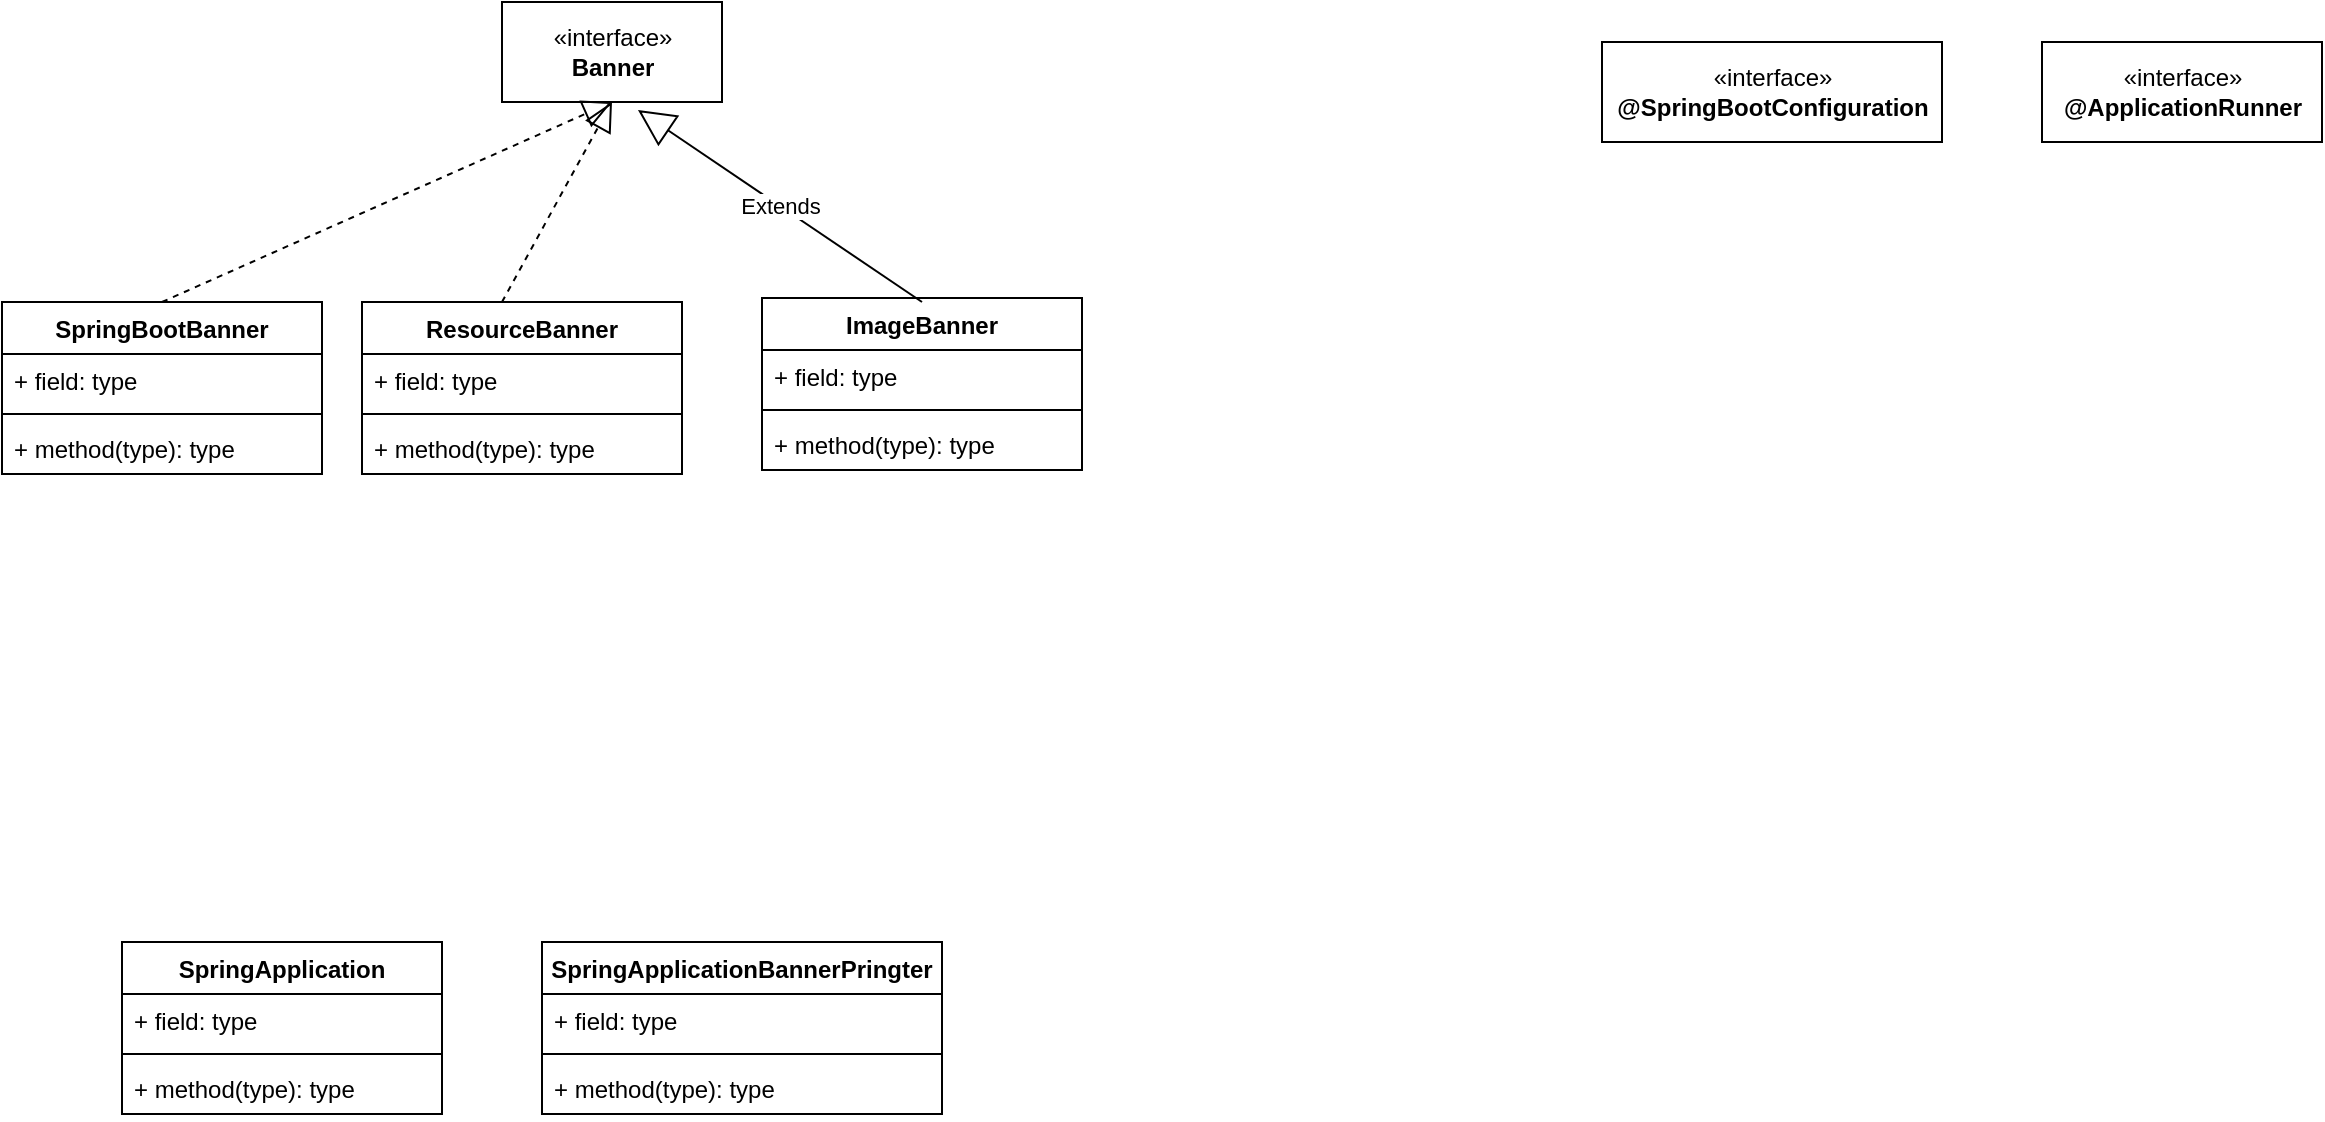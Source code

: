 <mxfile version="13.9.8" type="device" pages="5"><diagram id="azHhzKjyxvLsKqkavXvV" name="spring-boot"><mxGraphModel dx="565" dy="282" grid="1" gridSize="10" guides="1" tooltips="1" connect="1" arrows="1" fold="1" page="1" pageScale="1" pageWidth="6400" pageHeight="6400" math="0" shadow="0"><root><mxCell id="1a4cPqI2Y-rn-O1h8l9q-0"/><mxCell id="1a4cPqI2Y-rn-O1h8l9q-1" parent="1a4cPqI2Y-rn-O1h8l9q-0"/><mxCell id="LUAHii1eI_nwcsTyfHsr-0" value="«interface»&lt;br&gt;&lt;b&gt;Banner&lt;/b&gt;" style="html=1;" parent="1a4cPqI2Y-rn-O1h8l9q-1" vertex="1"><mxGeometry x="450" y="100" width="110" height="50" as="geometry"/></mxCell><mxCell id="LUAHii1eI_nwcsTyfHsr-1" value="SpringBootBanner" style="swimlane;fontStyle=1;align=center;verticalAlign=top;childLayout=stackLayout;horizontal=1;startSize=26;horizontalStack=0;resizeParent=1;resizeParentMax=0;resizeLast=0;collapsible=1;marginBottom=0;" parent="1a4cPqI2Y-rn-O1h8l9q-1" vertex="1"><mxGeometry x="200" y="250" width="160" height="86" as="geometry"/></mxCell><mxCell id="LUAHii1eI_nwcsTyfHsr-5" value="" style="endArrow=block;dashed=1;endFill=0;endSize=12;html=1;entryX=0.5;entryY=1;entryDx=0;entryDy=0;" parent="LUAHii1eI_nwcsTyfHsr-1" target="LUAHii1eI_nwcsTyfHsr-0" edge="1"><mxGeometry width="160" relative="1" as="geometry"><mxPoint x="80" as="sourcePoint"/><mxPoint x="240" as="targetPoint"/></mxGeometry></mxCell><mxCell id="LUAHii1eI_nwcsTyfHsr-2" value="+ field: type" style="text;strokeColor=none;fillColor=none;align=left;verticalAlign=top;spacingLeft=4;spacingRight=4;overflow=hidden;rotatable=0;points=[[0,0.5],[1,0.5]];portConstraint=eastwest;" parent="LUAHii1eI_nwcsTyfHsr-1" vertex="1"><mxGeometry y="26" width="160" height="26" as="geometry"/></mxCell><mxCell id="LUAHii1eI_nwcsTyfHsr-3" value="" style="line;strokeWidth=1;fillColor=none;align=left;verticalAlign=middle;spacingTop=-1;spacingLeft=3;spacingRight=3;rotatable=0;labelPosition=right;points=[];portConstraint=eastwest;" parent="LUAHii1eI_nwcsTyfHsr-1" vertex="1"><mxGeometry y="52" width="160" height="8" as="geometry"/></mxCell><mxCell id="LUAHii1eI_nwcsTyfHsr-4" value="+ method(type): type" style="text;strokeColor=none;fillColor=none;align=left;verticalAlign=top;spacingLeft=4;spacingRight=4;overflow=hidden;rotatable=0;points=[[0,0.5],[1,0.5]];portConstraint=eastwest;" parent="LUAHii1eI_nwcsTyfHsr-1" vertex="1"><mxGeometry y="60" width="160" height="26" as="geometry"/></mxCell><mxCell id="LUAHii1eI_nwcsTyfHsr-6" value="ResourceBanner" style="swimlane;fontStyle=1;align=center;verticalAlign=top;childLayout=stackLayout;horizontal=1;startSize=26;horizontalStack=0;resizeParent=1;resizeParentMax=0;resizeLast=0;collapsible=1;marginBottom=0;" parent="1a4cPqI2Y-rn-O1h8l9q-1" vertex="1"><mxGeometry x="380" y="250" width="160" height="86" as="geometry"/></mxCell><mxCell id="LUAHii1eI_nwcsTyfHsr-10" value="" style="endArrow=block;dashed=1;endFill=0;endSize=12;html=1;entryX=0.5;entryY=1;entryDx=0;entryDy=0;" parent="LUAHii1eI_nwcsTyfHsr-6" target="LUAHii1eI_nwcsTyfHsr-0" edge="1"><mxGeometry width="160" relative="1" as="geometry"><mxPoint x="70" as="sourcePoint"/><mxPoint x="230" as="targetPoint"/></mxGeometry></mxCell><mxCell id="LUAHii1eI_nwcsTyfHsr-7" value="+ field: type" style="text;strokeColor=none;fillColor=none;align=left;verticalAlign=top;spacingLeft=4;spacingRight=4;overflow=hidden;rotatable=0;points=[[0,0.5],[1,0.5]];portConstraint=eastwest;" parent="LUAHii1eI_nwcsTyfHsr-6" vertex="1"><mxGeometry y="26" width="160" height="26" as="geometry"/></mxCell><mxCell id="LUAHii1eI_nwcsTyfHsr-8" value="" style="line;strokeWidth=1;fillColor=none;align=left;verticalAlign=middle;spacingTop=-1;spacingLeft=3;spacingRight=3;rotatable=0;labelPosition=right;points=[];portConstraint=eastwest;" parent="LUAHii1eI_nwcsTyfHsr-6" vertex="1"><mxGeometry y="52" width="160" height="8" as="geometry"/></mxCell><mxCell id="LUAHii1eI_nwcsTyfHsr-9" value="+ method(type): type" style="text;strokeColor=none;fillColor=none;align=left;verticalAlign=top;spacingLeft=4;spacingRight=4;overflow=hidden;rotatable=0;points=[[0,0.5],[1,0.5]];portConstraint=eastwest;" parent="LUAHii1eI_nwcsTyfHsr-6" vertex="1"><mxGeometry y="60" width="160" height="26" as="geometry"/></mxCell><mxCell id="LUAHii1eI_nwcsTyfHsr-11" value="ImageBanner" style="swimlane;fontStyle=1;align=center;verticalAlign=top;childLayout=stackLayout;horizontal=1;startSize=26;horizontalStack=0;resizeParent=1;resizeParentMax=0;resizeLast=0;collapsible=1;marginBottom=0;" parent="1a4cPqI2Y-rn-O1h8l9q-1" vertex="1"><mxGeometry x="580" y="248" width="160" height="86" as="geometry"/></mxCell><mxCell id="LUAHii1eI_nwcsTyfHsr-15" value="Extends" style="endArrow=block;endSize=16;endFill=0;html=1;entryX=0.618;entryY=1.08;entryDx=0;entryDy=0;entryPerimeter=0;" parent="LUAHii1eI_nwcsTyfHsr-11" target="LUAHii1eI_nwcsTyfHsr-0" edge="1"><mxGeometry width="160" relative="1" as="geometry"><mxPoint x="80" y="2" as="sourcePoint"/><mxPoint x="240" y="2" as="targetPoint"/></mxGeometry></mxCell><mxCell id="LUAHii1eI_nwcsTyfHsr-12" value="+ field: type" style="text;strokeColor=none;fillColor=none;align=left;verticalAlign=top;spacingLeft=4;spacingRight=4;overflow=hidden;rotatable=0;points=[[0,0.5],[1,0.5]];portConstraint=eastwest;" parent="LUAHii1eI_nwcsTyfHsr-11" vertex="1"><mxGeometry y="26" width="160" height="26" as="geometry"/></mxCell><mxCell id="LUAHii1eI_nwcsTyfHsr-13" value="" style="line;strokeWidth=1;fillColor=none;align=left;verticalAlign=middle;spacingTop=-1;spacingLeft=3;spacingRight=3;rotatable=0;labelPosition=right;points=[];portConstraint=eastwest;" parent="LUAHii1eI_nwcsTyfHsr-11" vertex="1"><mxGeometry y="52" width="160" height="8" as="geometry"/></mxCell><mxCell id="LUAHii1eI_nwcsTyfHsr-14" value="+ method(type): type" style="text;strokeColor=none;fillColor=none;align=left;verticalAlign=top;spacingLeft=4;spacingRight=4;overflow=hidden;rotatable=0;points=[[0,0.5],[1,0.5]];portConstraint=eastwest;" parent="LUAHii1eI_nwcsTyfHsr-11" vertex="1"><mxGeometry y="60" width="160" height="26" as="geometry"/></mxCell><mxCell id="LUAHii1eI_nwcsTyfHsr-16" value="SpringApplication" style="swimlane;fontStyle=1;align=center;verticalAlign=top;childLayout=stackLayout;horizontal=1;startSize=26;horizontalStack=0;resizeParent=1;resizeParentMax=0;resizeLast=0;collapsible=1;marginBottom=0;" parent="1a4cPqI2Y-rn-O1h8l9q-1" vertex="1"><mxGeometry x="260" y="570" width="160" height="86" as="geometry"/></mxCell><mxCell id="LUAHii1eI_nwcsTyfHsr-17" value="+ field: type" style="text;strokeColor=none;fillColor=none;align=left;verticalAlign=top;spacingLeft=4;spacingRight=4;overflow=hidden;rotatable=0;points=[[0,0.5],[1,0.5]];portConstraint=eastwest;" parent="LUAHii1eI_nwcsTyfHsr-16" vertex="1"><mxGeometry y="26" width="160" height="26" as="geometry"/></mxCell><mxCell id="LUAHii1eI_nwcsTyfHsr-18" value="" style="line;strokeWidth=1;fillColor=none;align=left;verticalAlign=middle;spacingTop=-1;spacingLeft=3;spacingRight=3;rotatable=0;labelPosition=right;points=[];portConstraint=eastwest;" parent="LUAHii1eI_nwcsTyfHsr-16" vertex="1"><mxGeometry y="52" width="160" height="8" as="geometry"/></mxCell><mxCell id="LUAHii1eI_nwcsTyfHsr-19" value="+ method(type): type" style="text;strokeColor=none;fillColor=none;align=left;verticalAlign=top;spacingLeft=4;spacingRight=4;overflow=hidden;rotatable=0;points=[[0,0.5],[1,0.5]];portConstraint=eastwest;" parent="LUAHii1eI_nwcsTyfHsr-16" vertex="1"><mxGeometry y="60" width="160" height="26" as="geometry"/></mxCell><mxCell id="LUAHii1eI_nwcsTyfHsr-20" value="SpringApplicationBannerPringter" style="swimlane;fontStyle=1;align=center;verticalAlign=top;childLayout=stackLayout;horizontal=1;startSize=26;horizontalStack=0;resizeParent=1;resizeParentMax=0;resizeLast=0;collapsible=1;marginBottom=0;" parent="1a4cPqI2Y-rn-O1h8l9q-1" vertex="1"><mxGeometry x="470" y="570" width="200" height="86" as="geometry"/></mxCell><mxCell id="LUAHii1eI_nwcsTyfHsr-21" value="+ field: type" style="text;strokeColor=none;fillColor=none;align=left;verticalAlign=top;spacingLeft=4;spacingRight=4;overflow=hidden;rotatable=0;points=[[0,0.5],[1,0.5]];portConstraint=eastwest;" parent="LUAHii1eI_nwcsTyfHsr-20" vertex="1"><mxGeometry y="26" width="200" height="26" as="geometry"/></mxCell><mxCell id="LUAHii1eI_nwcsTyfHsr-22" value="" style="line;strokeWidth=1;fillColor=none;align=left;verticalAlign=middle;spacingTop=-1;spacingLeft=3;spacingRight=3;rotatable=0;labelPosition=right;points=[];portConstraint=eastwest;" parent="LUAHii1eI_nwcsTyfHsr-20" vertex="1"><mxGeometry y="52" width="200" height="8" as="geometry"/></mxCell><mxCell id="LUAHii1eI_nwcsTyfHsr-23" value="+ method(type): type" style="text;strokeColor=none;fillColor=none;align=left;verticalAlign=top;spacingLeft=4;spacingRight=4;overflow=hidden;rotatable=0;points=[[0,0.5],[1,0.5]];portConstraint=eastwest;" parent="LUAHii1eI_nwcsTyfHsr-20" vertex="1"><mxGeometry y="60" width="200" height="26" as="geometry"/></mxCell><mxCell id="rCx9kmeARkY-Wm0pjJg1-0" value="«interface»&lt;br&gt;&lt;b&gt;@SpringBootConfiguration&lt;/b&gt;" style="html=1;" vertex="1" parent="1a4cPqI2Y-rn-O1h8l9q-1"><mxGeometry x="1000" y="120" width="170" height="50" as="geometry"/></mxCell><mxCell id="zPeeRrjyGLi6H_kq2810-0" value="«interface»&lt;br&gt;&lt;b&gt;@ApplicationRunner&lt;/b&gt;" style="html=1;" vertex="1" parent="1a4cPqI2Y-rn-O1h8l9q-1"><mxGeometry x="1220" y="120" width="140" height="50" as="geometry"/></mxCell></root></mxGraphModel></diagram><diagram id="pW-1Vn3nVQ5j12UAFeRx" name="autoconfigure"><mxGraphModel dx="1395" dy="696" grid="1" gridSize="10" guides="1" tooltips="1" connect="1" arrows="1" fold="1" page="1" pageScale="1" pageWidth="6400" pageHeight="6400" math="0" shadow="0"><root><mxCell id="0"/><mxCell id="1" parent="0"/><mxCell id="Oop-ELuPldIYRvvw4iP7-1" value="«interface»&lt;br&gt;&lt;b&gt;@SpringBootApplication&lt;/b&gt;" style="html=1;" vertex="1" parent="1"><mxGeometry x="290" y="180" width="170" height="50" as="geometry"/></mxCell></root></mxGraphModel></diagram><diagram id="G3muvnoLeTuShCO0rfNz" name="actuator"><mxGraphModel dx="946" dy="598" grid="1" gridSize="10" guides="1" tooltips="1" connect="1" arrows="1" fold="1" page="1" pageScale="1" pageWidth="6400" pageHeight="6400" math="0" shadow="0"><root><mxCell id="25JI_XQ1jsnoM-Q3wNZs-0"/><mxCell id="25JI_XQ1jsnoM-Q3wNZs-1" parent="25JI_XQ1jsnoM-Q3wNZs-0"/></root></mxGraphModel></diagram><diagram id="FSW1BFjvMeT8ivFry-cM" name="actuator-autoconfigure"><mxGraphModel dx="946" dy="598" grid="1" gridSize="10" guides="1" tooltips="1" connect="1" arrows="1" fold="1" page="1" pageScale="1" pageWidth="6400" pageHeight="6400" math="0" shadow="0"><root><mxCell id="fVaShPFmWnMpkTsFmz3L-0"/><mxCell id="fVaShPFmWnMpkTsFmz3L-1" parent="fVaShPFmWnMpkTsFmz3L-0"/></root></mxGraphModel></diagram><diagram id="jbqgKGAAUuNK0kk3wHVo" name="starter"><mxGraphModel dx="946" dy="598" grid="1" gridSize="10" guides="1" tooltips="1" connect="1" arrows="1" fold="1" page="1" pageScale="1" pageWidth="6400" pageHeight="6400" math="0" shadow="0"><root><mxCell id="POdSYXnXEKi6I_1TE_tM-0"/><mxCell id="POdSYXnXEKi6I_1TE_tM-1" parent="POdSYXnXEKi6I_1TE_tM-0"/></root></mxGraphModel></diagram></mxfile>